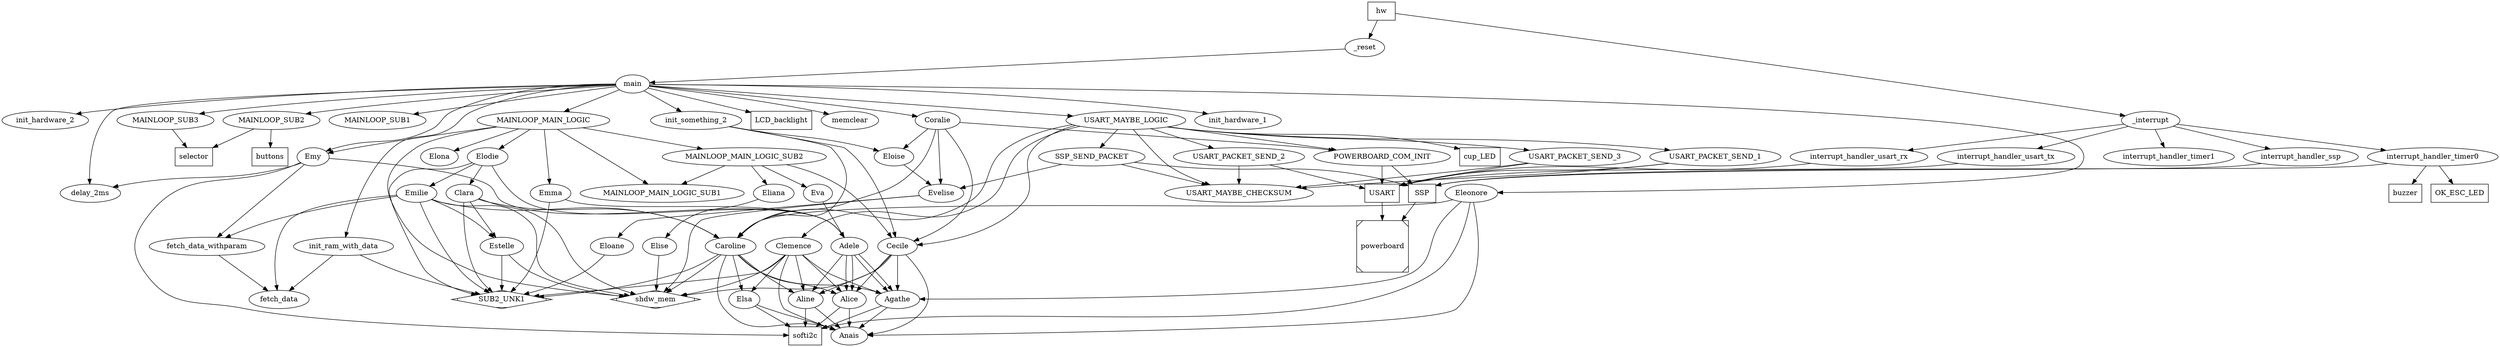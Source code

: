 digraph G {
  // Concepts
  shdw_mem [shape=Mdiamond];
  SUB2_UNK1 [shape=Mdiamond];

  // Board features
  USART [shape=Square];
  SSP [shape=Square];
  powerboard [shape=Msquare];
  OK_ESC_LED [shape=Square]
  buzzer [shape=Square];
  softi2c [shape=Square];
  buttons [shape=Square];
  selector [shape=Square];
  cup_LED [shape=Square];
  LCD_backlight [shape=Square];

  USART -> powerboard;
  SSP -> powerboard;

  // Start
  hw [shape=Diamond];

  // Entrypoints
  hw -> _reset;
  hw -> _interrupt

  // _reset
  _reset -> main;

  // main
  main -> memclear;
  main -> init_ram_with_data;
  main -> delay_2ms;
  main -> init_hardware_1;
  main -> LCD_backlight;
  main -> init_hardware_2;
  main -> init_something_2;
  main -> Emy;
  main -> Eleonore;
  main -> MAINLOOP_SUB1;
  main -> MAINLOOP_SUB2;
  main -> MAINLOOP_SUB3;
  main -> USART_MAYBE_LOGIC;
  main -> Coralie;
  main -> MAINLOOP_MAIN_LOGIC;

  // _interrupt
  _interrupt -> interrupt_handler_ssp;
  _interrupt -> interrupt_handler_timer0;
  _interrupt -> interrupt_handler_timer1;
  _interrupt -> interrupt_handler_usart_rx;
  _interrupt -> interrupt_handler_usart_tx;

  // interrupt_handler_timer0
  interrupt_handler_timer0 -> buzzer;
  interrupt_handler_timer0 -> OK_ESC_LED;
  interrupt_handler_timer0 -> SSP;

  // interrupt_handler_ssp
  interrupt_handler_ssp -> SSP;
  // interrupt_handler_usart_rx
  interrupt_handler_usart_rx -> USART;
  // interrupt_handler_usart_tx
  interrupt_handler_usart_tx -> USART;

  // init_ram_with_data
  init_ram_with_data -> SUB2_UNK1;
  init_ram_with_data -> fetch_data;

  // init_something_2
  init_something_2 -> Caroline;
  init_something_2 -> Eloise;
  init_something_2 -> Cecile;

  // Caroline
  Caroline -> shdw_mem;
  Caroline -> SUB2_UNK1;
  Caroline -> Aline;
  Caroline -> Alice;
  Caroline -> Elsa;
  Caroline -> Agathe;
  Caroline -> Anais;

  // Eloise
  Eloise -> Evelise;

  // Cecile
  Cecile -> shdw_mem;
  Cecile -> Aline;
  Cecile -> Agathe;
  Cecile -> Alice;
  Cecile -> Anais;

  // Aline
  Aline -> softi2c;
  Aline -> Anais;

  // Alice
  Alice -> softi2c;
  Alice -> Anais;

  // Elsa
  Elsa -> softi2c;
  Elsa -> Anais;

  // Agathe
  Agathe -> softi2c;
  Agathe -> Anais;

  // Anais
  // Seems to wait for x cpu cycles

  // Adele
  Adele -> Aline;
  Adele -> Alice;
  Adele -> Agathe;

  // Evelise
  Evelise -> Eloane;
  Evelise -> shdw_mem;

  // Eloane
  // Doesn't call anything

  // Adele
  Adele -> Alice;
  Adele -> Agathe;

  // Eleonore
  Eleonore -> softi2c;
  Eleonore -> Anais;
  Eleonore -> Agathe;
  Eleonore -> Caroline;

  // Emy
  Emy -> softi2c;
  Emy -> delay_2ms;
  Emy -> fetch_data_withparam;
  Emy -> Adele;

  // Eliana
  Eliana -> Elise;

  // Elise
  Elise -> shdw_mem;

  // Eloane
  Eloane -> SUB2_UNK1;

  // Elodie
  Elodie -> SUB2_UNK1;
  Elodie -> Clara;
  Elodie -> Emilie;
  Elodie -> Adele;

  // Elona
  // Doesn't touch anything but data in ram

  // Emilie
  Emilie -> shdw_mem;
  Emilie -> SUB2_UNK1;
  Emilie -> Estelle;
  Emilie -> Caroline;
  Emilie -> fetch_data;
  Emilie -> fetch_data_withparam;

  // Emma
  Emma -> SUB2_UNK1;
  Emma -> Adele;

  // Estelle
  Estelle -> shdw_mem;
  Estelle -> SUB2_UNK1;

  // Eva
  Eva -> Adele;

  // Clara
  Clara -> shdw_mem;
  Clara -> SUB2_UNK1;
  Clara -> Estelle;
  Clara -> Caroline;

  // Clemence
  Clemence -> shdw_mem;
  Clemence -> SUB2_UNK1;
  Clemence -> Aline;
  Clemence -> Alice;
  Clemence -> Elsa;
  Clemence -> Agathe;
  Clemence -> Anais;

  // Coralie
  Coralie -> POWERBOARD_COM_INIT;
  Coralie -> Caroline;
  Coralie -> Eloise;
  Coralie -> Evelise;
  Coralie -> Cecile;

  // MAINLOOP_MAIN_LOGIC
  MAINLOOP_MAIN_LOGIC -> shdw_mem;
  MAINLOOP_MAIN_LOGIC -> MAINLOOP_MAIN_LOGIC_SUB1; // BGT1
  MAINLOOP_MAIN_LOGIC -> MAINLOOP_MAIN_LOGIC_SUB2; // BGT13
  MAINLOOP_MAIN_LOGIC -> Elona; // BGT1,2,3,5,6,7,8,9,10,11
  MAINLOOP_MAIN_LOGIC -> Elodie; // at return/BGT4
  MAINLOOP_MAIN_LOGIC -> Emma; // at return/BGT4
  MAINLOOP_MAIN_LOGIC -> Emy; // at return/BGT4

  // MAINLOOP_MAIN_LOGIC_SUB1
  // Only accesses data

  // MAINLOOP_MAIN_LOGIC_SUB2
  MAINLOOP_MAIN_LOGIC_SUB2 -> MAINLOOP_MAIN_LOGIC_SUB1;
                                // BGT1,17
  MAINLOOP_MAIN_LOGIC_SUB2 -> Cecile; //BGT1
  MAINLOOP_MAIN_LOGIC_SUB2 -> Eva; // BGT3,6
  MAINLOOP_MAIN_LOGIC_SUB2 -> Eliana; // BGT11

  // MAINLOOP_SUB1
  // Accesses timer1 and data
  // Seems to touch SSP TX

  // MAINLOOP_SUB2
  MAINLOOP_SUB2 -> buttons;
  MAINLOOP_SUB2 -> selector;

  // MAINLOOP_SUB3
  MAINLOOP_SUB3 -> selector;

  // POWERBOARD_COM_INIT
  POWERBOARD_COM_INIT -> USART;
  POWERBOARD_COM_INIT -> SSP;

  // USART_MAYBE_LOGIC
  USART_MAYBE_LOGIC -> cup_LED;
  USART_MAYBE_LOGIC -> POWERBOARD_COM_INIT
  USART_MAYBE_LOGIC -> SSP_SEND_PACKET
  USART_MAYBE_LOGIC -> USART_MAYBE_CHECKSUM
  USART_MAYBE_LOGIC -> USART_PACKET_SEND_1
  USART_MAYBE_LOGIC -> USART_PACKET_SEND_2
  USART_MAYBE_LOGIC -> USART_PACKET_SEND_3
  USART_MAYBE_LOGIC -> Cecile;
  USART_MAYBE_LOGIC -> Caroline;
  USART_MAYBE_LOGIC -> Clemence;

  // USART_MAYBE_CHECKSUM
  // Only computes checksum

  // SSP_SEND_PACKET
  SSP_SEND_PACKET -> Evelise;
  SSP_SEND_PACKET -> USART_MAYBE_CHECKSUM;
  SSP_SEND_PACKET -> SSP;

  // USART_PACKET_SEND_1
  USART_PACKET_SEND_1 -> USART_MAYBE_CHECKSUM;
  USART_PACKET_SEND_1 -> USART;
  // USART_PACKET_SEND_2
  USART_PACKET_SEND_2 -> USART_MAYBE_CHECKSUM;
  USART_PACKET_SEND_2 -> USART;
  // USART_PACKET_SEND_3
  USART_PACKET_SEND_3 -> USART_MAYBE_CHECKSUM;
  USART_PACKET_SEND_3 -> USART;

  // fetch_data_withparam;
  fetch_data_withparam -> fetch_data;
}
